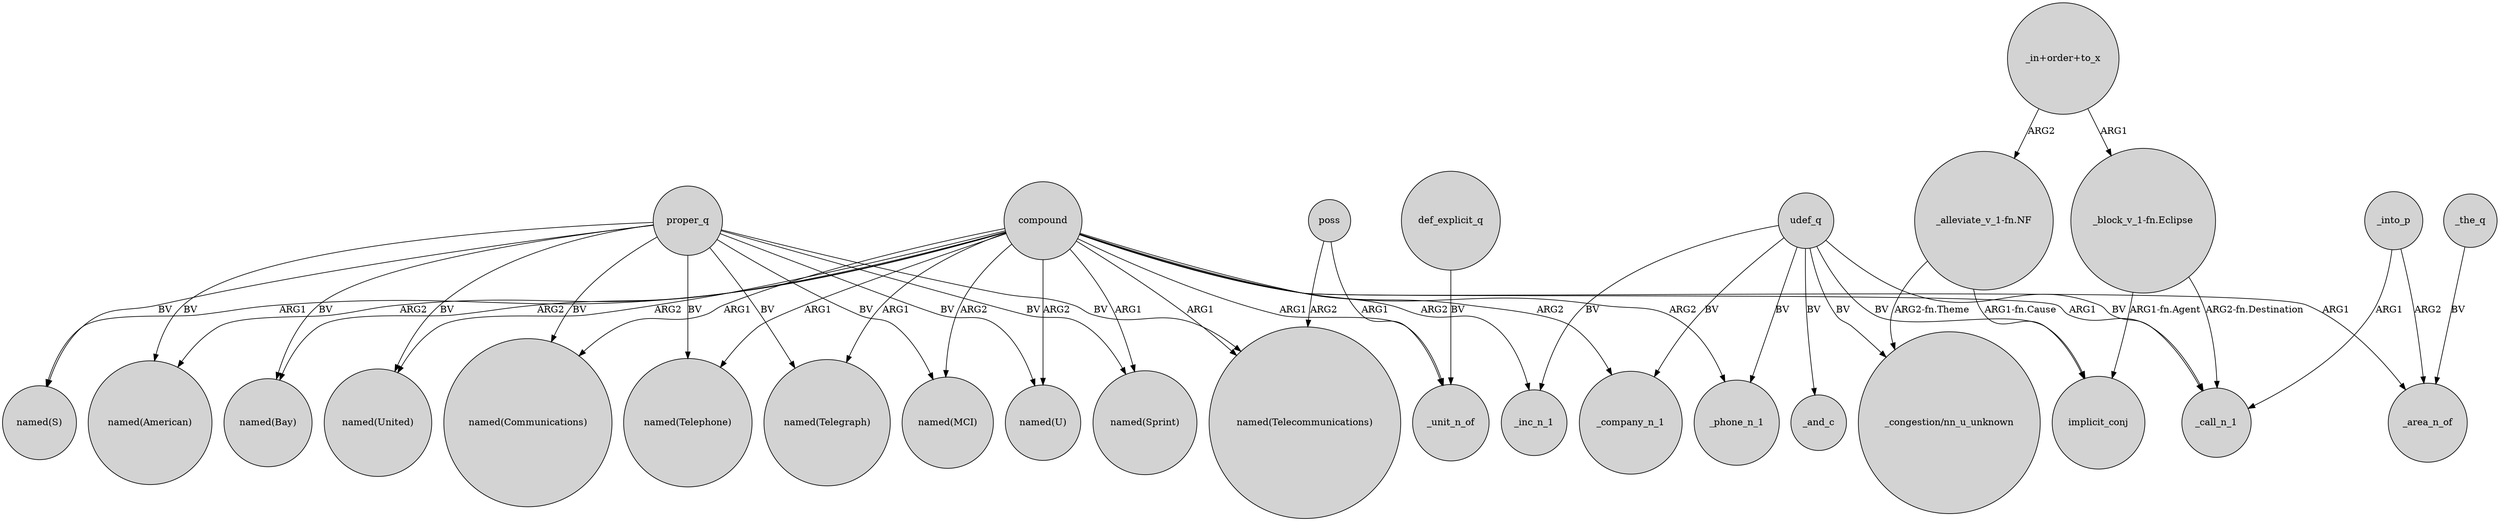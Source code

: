 digraph {
	node [shape=circle style=filled]
	compound -> "named(U)" [label=ARG2]
	udef_q -> _inc_n_1 [label=BV]
	"_alleviate_v_1-fn.NF" -> implicit_conj [label="ARG1-fn.Cause"]
	proper_q -> "named(Bay)" [label=BV]
	proper_q -> "named(American)" [label=BV]
	def_explicit_q -> _unit_n_of [label=BV]
	compound -> _unit_n_of [label=ARG1]
	compound -> _company_n_1 [label=ARG2]
	proper_q -> "named(Communications)" [label=BV]
	compound -> "named(Telephone)" [label=ARG1]
	proper_q -> "named(MCI)" [label=BV]
	"_in+order+to_x" -> "_alleviate_v_1-fn.NF" [label=ARG2]
	proper_q -> "named(Sprint)" [label=BV]
	proper_q -> "named(Telegraph)" [label=BV]
	udef_q -> implicit_conj [label=BV]
	compound -> "named(American)" [label=ARG2]
	compound -> _phone_n_1 [label=ARG2]
	compound -> "named(S)" [label=ARG1]
	compound -> "named(Communications)" [label=ARG1]
	compound -> "named(Telegraph)" [label=ARG1]
	"_alleviate_v_1-fn.NF" -> "_congestion/nn_u_unknown" [label="ARG2-fn.Theme"]
	poss -> "named(Telecommunications)" [label=ARG2]
	_into_p -> _call_n_1 [label=ARG1]
	poss -> _unit_n_of [label=ARG1]
	proper_q -> "named(U)" [label=BV]
	"_in+order+to_x" -> "_block_v_1-fn.Eclipse" [label=ARG1]
	proper_q -> "named(Telephone)" [label=BV]
	proper_q -> "named(United)" [label=BV]
	"_block_v_1-fn.Eclipse" -> implicit_conj [label="ARG1-fn.Agent"]
	_the_q -> _area_n_of [label=BV]
	compound -> "named(Bay)" [label=ARG2]
	compound -> "named(MCI)" [label=ARG2]
	udef_q -> "_congestion/nn_u_unknown" [label=BV]
	proper_q -> "named(S)" [label=BV]
	compound -> _call_n_1 [label=ARG1]
	compound -> "named(United)" [label=ARG2]
	compound -> "named(Telecommunications)" [label=ARG1]
	udef_q -> _and_c [label=BV]
	compound -> "named(Sprint)" [label=ARG1]
	udef_q -> _phone_n_1 [label=BV]
	compound -> _area_n_of [label=ARG1]
	compound -> _inc_n_1 [label=ARG2]
	"_block_v_1-fn.Eclipse" -> _call_n_1 [label="ARG2-fn.Destination"]
	udef_q -> _company_n_1 [label=BV]
	proper_q -> "named(Telecommunications)" [label=BV]
	_into_p -> _area_n_of [label=ARG2]
	udef_q -> _call_n_1 [label=BV]
}
